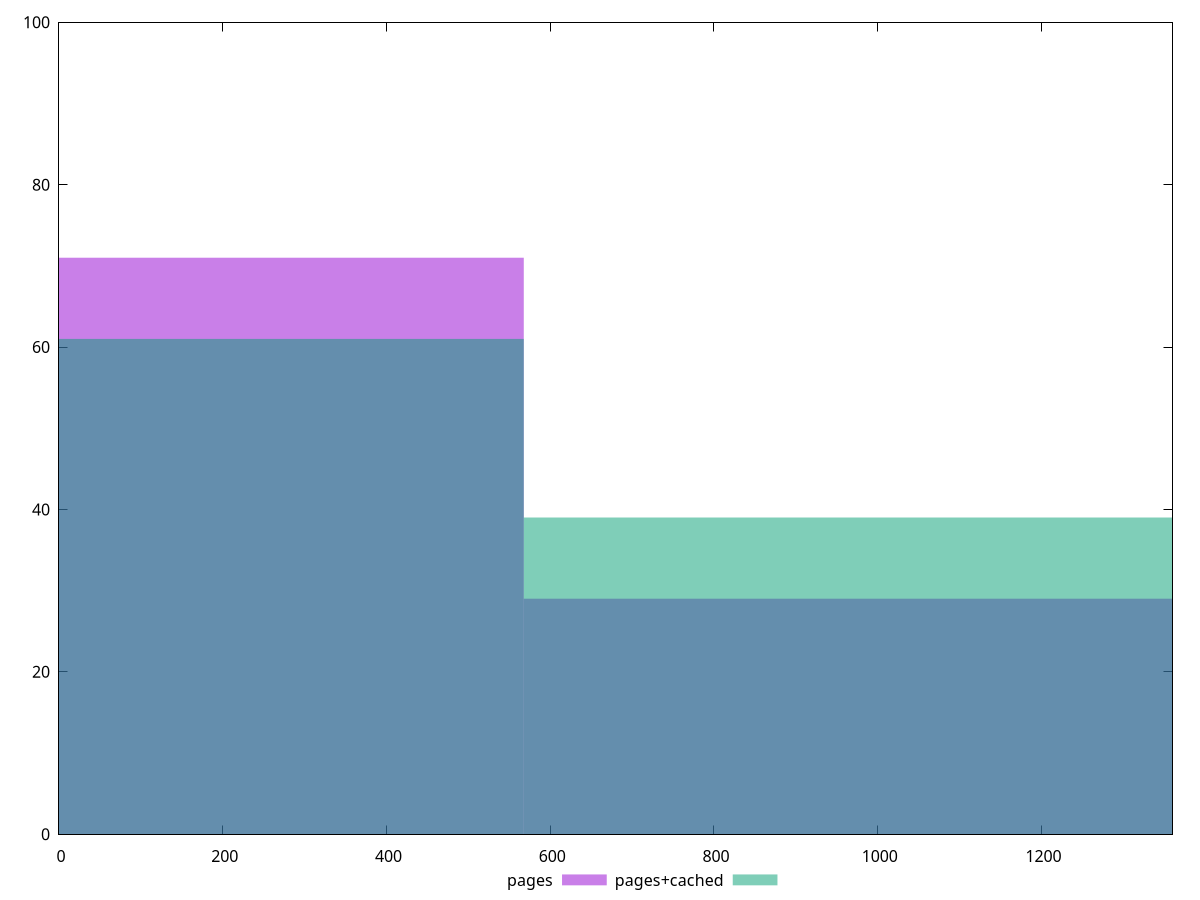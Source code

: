 reset

$pages <<EOF
0 71
1135.332344660468 29
EOF

$pagesCached <<EOF
1135.332344660468 39
0 61
EOF

set key outside below
set boxwidth 1135.332344660468
set xrange [0:1360]
set yrange [0:100]
set trange [0:100]
set style fill transparent solid 0.5 noborder
set terminal svg size 640, 500 enhanced background rgb 'white'
set output "reprap/offscreen-images/comparison/histogram/0_vs_1.svg"

plot $pages title "pages" with boxes, \
     $pagesCached title "pages+cached" with boxes

reset
